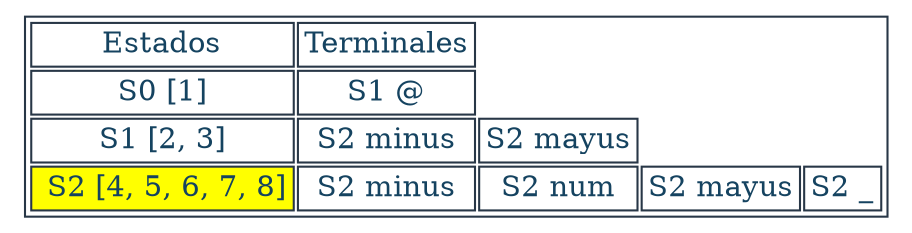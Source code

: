 digraph T {
aHtmlTable [
   shape=plaintext
   color="#283747" fontcolor="#154360" label=<

   <table border='1' cellborder='1'>
   <tr>
      <td>Estados</td>
      <td>Terminales</td>
   </tr><tr><td>S0 [1]</td><td>S1 @</td></tr><tr><td>S1 [2, 3]</td><td>S2 minus</td><td>S2 mayus</td></tr><tr><td bgcolor="yellow"> S2 [4, 5, 6, 7, 8]</td><td>S2 minus</td><td>S2 num</td><td>S2 mayus</td><td>S2 _</td></tr></table>

   >]; 

}